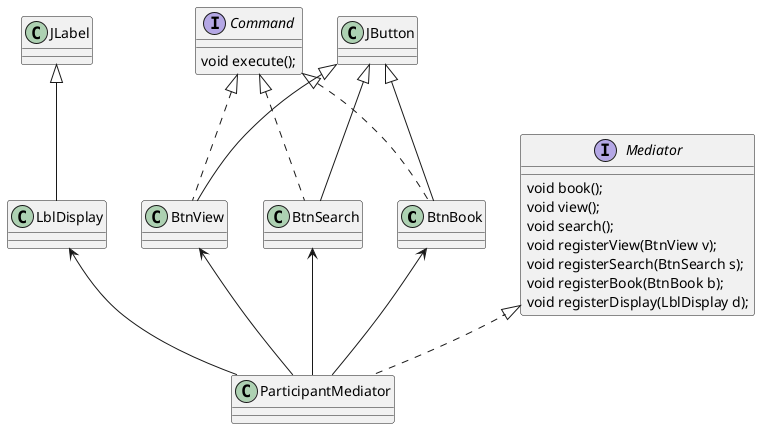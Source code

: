 @startuml Diagramme de classe
class BtnBook extends JButton implements Command 
class BtnSearch extends JButton implements Command
class BtnView extends JButton implements Command
interface Command {
    void execute();
}
class LblDisplay extends JLabel

interface Mediator {
    void book();
    void view();
    void search();
    void registerView(BtnView v);
    void registerSearch(BtnSearch s);
    void registerBook(BtnBook b);
    void registerDisplay(LblDisplay d);
}
class ParticipantMediator implements Mediator
ParticipantMediator -up-> BtnBook
ParticipantMediator -up-> BtnSearch
ParticipantMediator -up-> BtnView
ParticipantMediator -up-> LblDisplay
 
@enduml